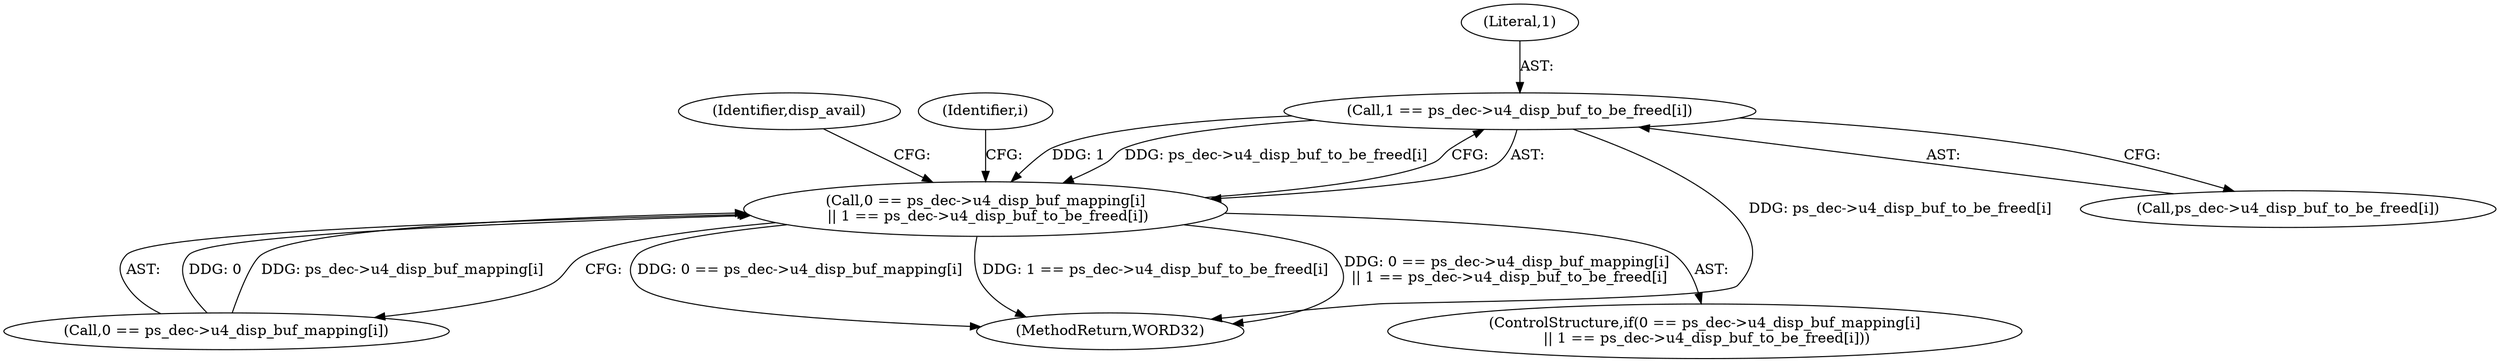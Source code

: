 digraph "0_Android_494561291a503840f385fbcd11d9bc5f4dc502b8@API" {
"1000587" [label="(Call,1 == ps_dec->u4_disp_buf_to_be_freed[i])"];
"1000579" [label="(Call,0 == ps_dec->u4_disp_buf_mapping[i]\n || 1 == ps_dec->u4_disp_buf_to_be_freed[i])"];
"1000588" [label="(Literal,1)"];
"1002185" [label="(MethodReturn,WORD32)"];
"1000587" [label="(Call,1 == ps_dec->u4_disp_buf_to_be_freed[i])"];
"1000596" [label="(Identifier,disp_avail)"];
"1000576" [label="(Identifier,i)"];
"1000580" [label="(Call,0 == ps_dec->u4_disp_buf_mapping[i])"];
"1000578" [label="(ControlStructure,if(0 == ps_dec->u4_disp_buf_mapping[i]\n || 1 == ps_dec->u4_disp_buf_to_be_freed[i]))"];
"1000579" [label="(Call,0 == ps_dec->u4_disp_buf_mapping[i]\n || 1 == ps_dec->u4_disp_buf_to_be_freed[i])"];
"1000589" [label="(Call,ps_dec->u4_disp_buf_to_be_freed[i])"];
"1000587" -> "1000579"  [label="AST: "];
"1000587" -> "1000589"  [label="CFG: "];
"1000588" -> "1000587"  [label="AST: "];
"1000589" -> "1000587"  [label="AST: "];
"1000579" -> "1000587"  [label="CFG: "];
"1000587" -> "1002185"  [label="DDG: ps_dec->u4_disp_buf_to_be_freed[i]"];
"1000587" -> "1000579"  [label="DDG: 1"];
"1000587" -> "1000579"  [label="DDG: ps_dec->u4_disp_buf_to_be_freed[i]"];
"1000579" -> "1000578"  [label="AST: "];
"1000579" -> "1000580"  [label="CFG: "];
"1000580" -> "1000579"  [label="AST: "];
"1000596" -> "1000579"  [label="CFG: "];
"1000576" -> "1000579"  [label="CFG: "];
"1000579" -> "1002185"  [label="DDG: 0 == ps_dec->u4_disp_buf_mapping[i]\n || 1 == ps_dec->u4_disp_buf_to_be_freed[i]"];
"1000579" -> "1002185"  [label="DDG: 0 == ps_dec->u4_disp_buf_mapping[i]"];
"1000579" -> "1002185"  [label="DDG: 1 == ps_dec->u4_disp_buf_to_be_freed[i]"];
"1000580" -> "1000579"  [label="DDG: 0"];
"1000580" -> "1000579"  [label="DDG: ps_dec->u4_disp_buf_mapping[i]"];
}
